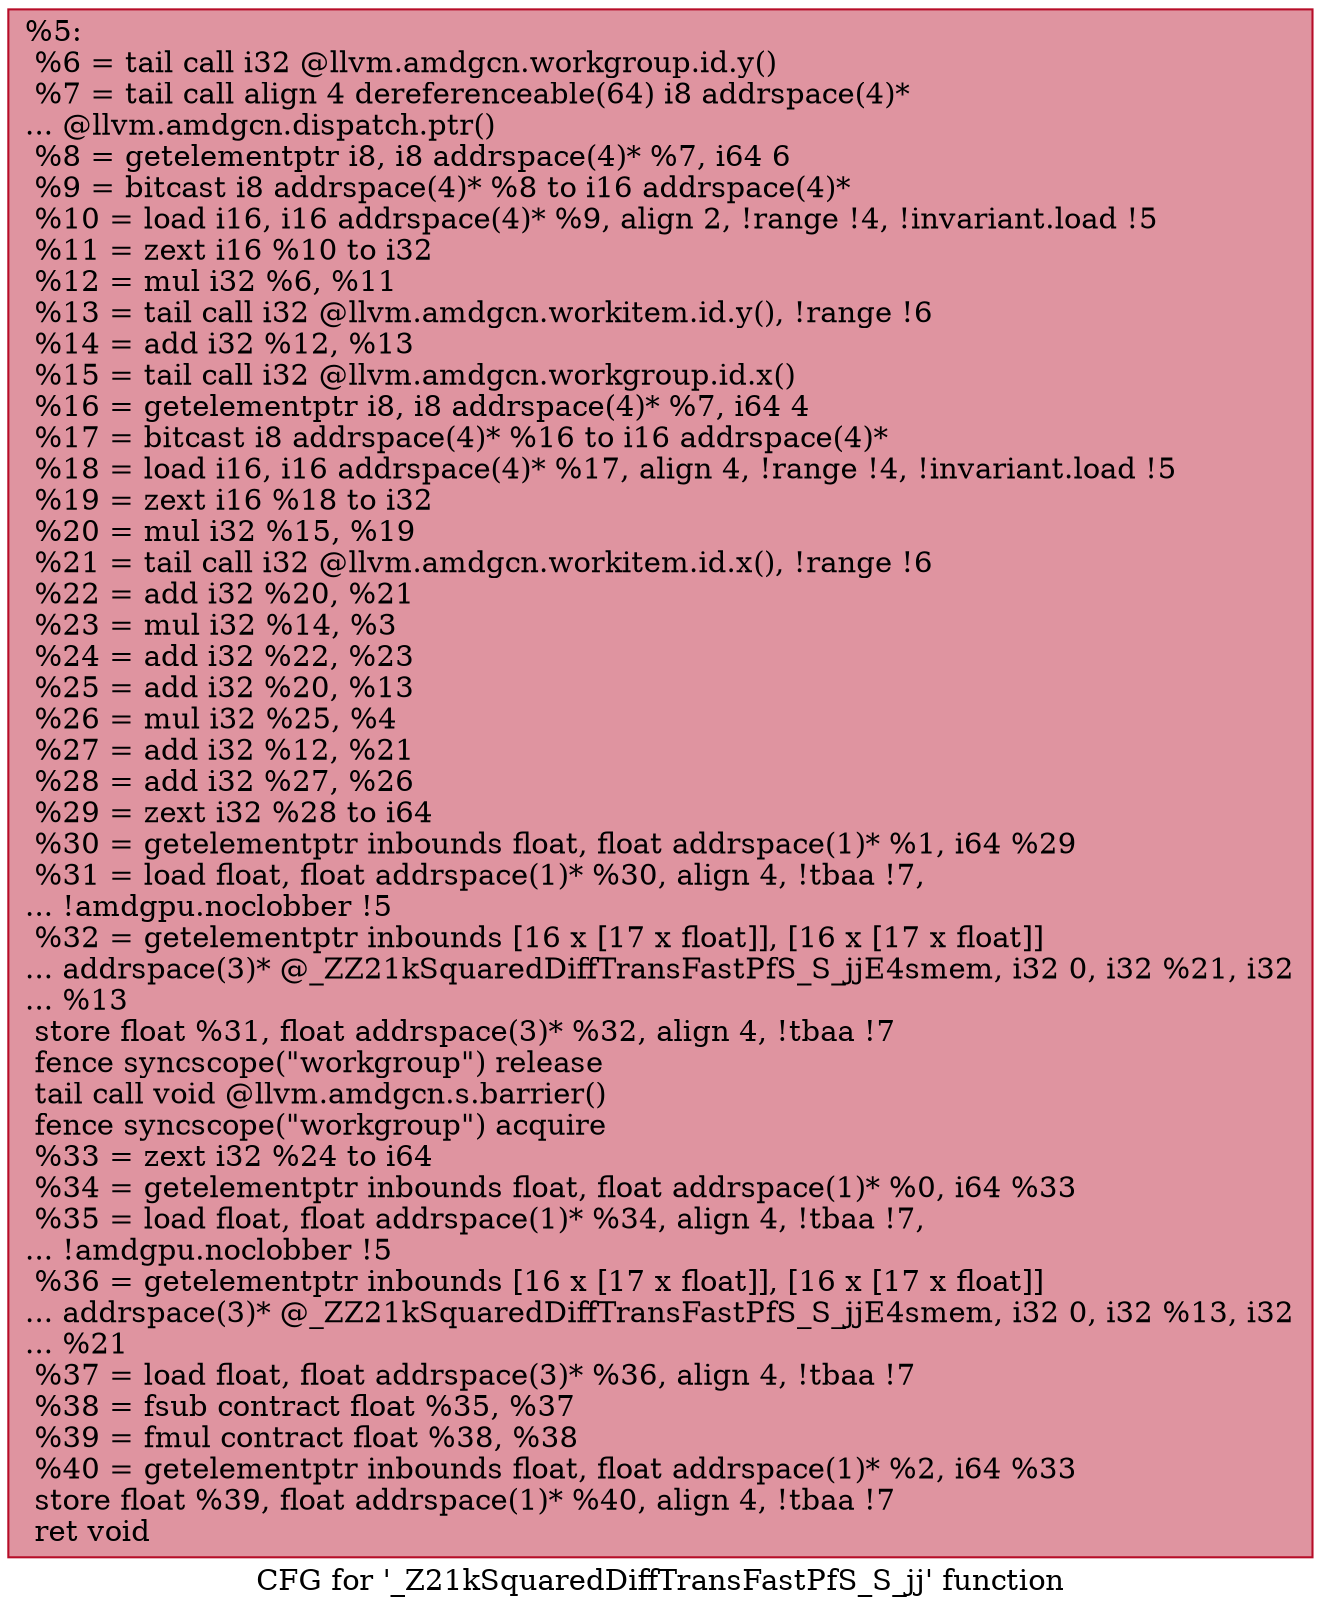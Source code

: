 digraph "CFG for '_Z21kSquaredDiffTransFastPfS_S_jj' function" {
	label="CFG for '_Z21kSquaredDiffTransFastPfS_S_jj' function";

	Node0x58ad250 [shape=record,color="#b70d28ff", style=filled, fillcolor="#b70d2870",label="{%5:\l  %6 = tail call i32 @llvm.amdgcn.workgroup.id.y()\l  %7 = tail call align 4 dereferenceable(64) i8 addrspace(4)*\l... @llvm.amdgcn.dispatch.ptr()\l  %8 = getelementptr i8, i8 addrspace(4)* %7, i64 6\l  %9 = bitcast i8 addrspace(4)* %8 to i16 addrspace(4)*\l  %10 = load i16, i16 addrspace(4)* %9, align 2, !range !4, !invariant.load !5\l  %11 = zext i16 %10 to i32\l  %12 = mul i32 %6, %11\l  %13 = tail call i32 @llvm.amdgcn.workitem.id.y(), !range !6\l  %14 = add i32 %12, %13\l  %15 = tail call i32 @llvm.amdgcn.workgroup.id.x()\l  %16 = getelementptr i8, i8 addrspace(4)* %7, i64 4\l  %17 = bitcast i8 addrspace(4)* %16 to i16 addrspace(4)*\l  %18 = load i16, i16 addrspace(4)* %17, align 4, !range !4, !invariant.load !5\l  %19 = zext i16 %18 to i32\l  %20 = mul i32 %15, %19\l  %21 = tail call i32 @llvm.amdgcn.workitem.id.x(), !range !6\l  %22 = add i32 %20, %21\l  %23 = mul i32 %14, %3\l  %24 = add i32 %22, %23\l  %25 = add i32 %20, %13\l  %26 = mul i32 %25, %4\l  %27 = add i32 %12, %21\l  %28 = add i32 %27, %26\l  %29 = zext i32 %28 to i64\l  %30 = getelementptr inbounds float, float addrspace(1)* %1, i64 %29\l  %31 = load float, float addrspace(1)* %30, align 4, !tbaa !7,\l... !amdgpu.noclobber !5\l  %32 = getelementptr inbounds [16 x [17 x float]], [16 x [17 x float]]\l... addrspace(3)* @_ZZ21kSquaredDiffTransFastPfS_S_jjE4smem, i32 0, i32 %21, i32\l... %13\l  store float %31, float addrspace(3)* %32, align 4, !tbaa !7\l  fence syncscope(\"workgroup\") release\l  tail call void @llvm.amdgcn.s.barrier()\l  fence syncscope(\"workgroup\") acquire\l  %33 = zext i32 %24 to i64\l  %34 = getelementptr inbounds float, float addrspace(1)* %0, i64 %33\l  %35 = load float, float addrspace(1)* %34, align 4, !tbaa !7,\l... !amdgpu.noclobber !5\l  %36 = getelementptr inbounds [16 x [17 x float]], [16 x [17 x float]]\l... addrspace(3)* @_ZZ21kSquaredDiffTransFastPfS_S_jjE4smem, i32 0, i32 %13, i32\l... %21\l  %37 = load float, float addrspace(3)* %36, align 4, !tbaa !7\l  %38 = fsub contract float %35, %37\l  %39 = fmul contract float %38, %38\l  %40 = getelementptr inbounds float, float addrspace(1)* %2, i64 %33\l  store float %39, float addrspace(1)* %40, align 4, !tbaa !7\l  ret void\l}"];
}
